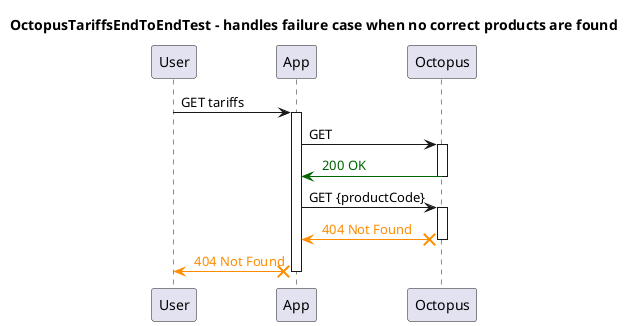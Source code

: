 @startuml
title OctopusTariffsEndToEndTest - handles failure case when no correct products are found
participant "User"
participant "App"
participant "Octopus"
"User" -> "App": GET tariffs
activate "App"
"App" -> "Octopus": GET 
activate "Octopus"

"Octopus" -[#DarkGreen]> "App": <color:DarkGreen> 200 OK
deactivate "Octopus"
"App" -> "Octopus": GET {productCode}
activate "Octopus"

"Octopus" X-[#DarkOrange]> "App": <color:DarkOrange> 404 Not Found
deactivate "Octopus"
"App" X-[#DarkOrange]> "User": <color:DarkOrange> 404 Not Found
deactivate "App"
@enduml